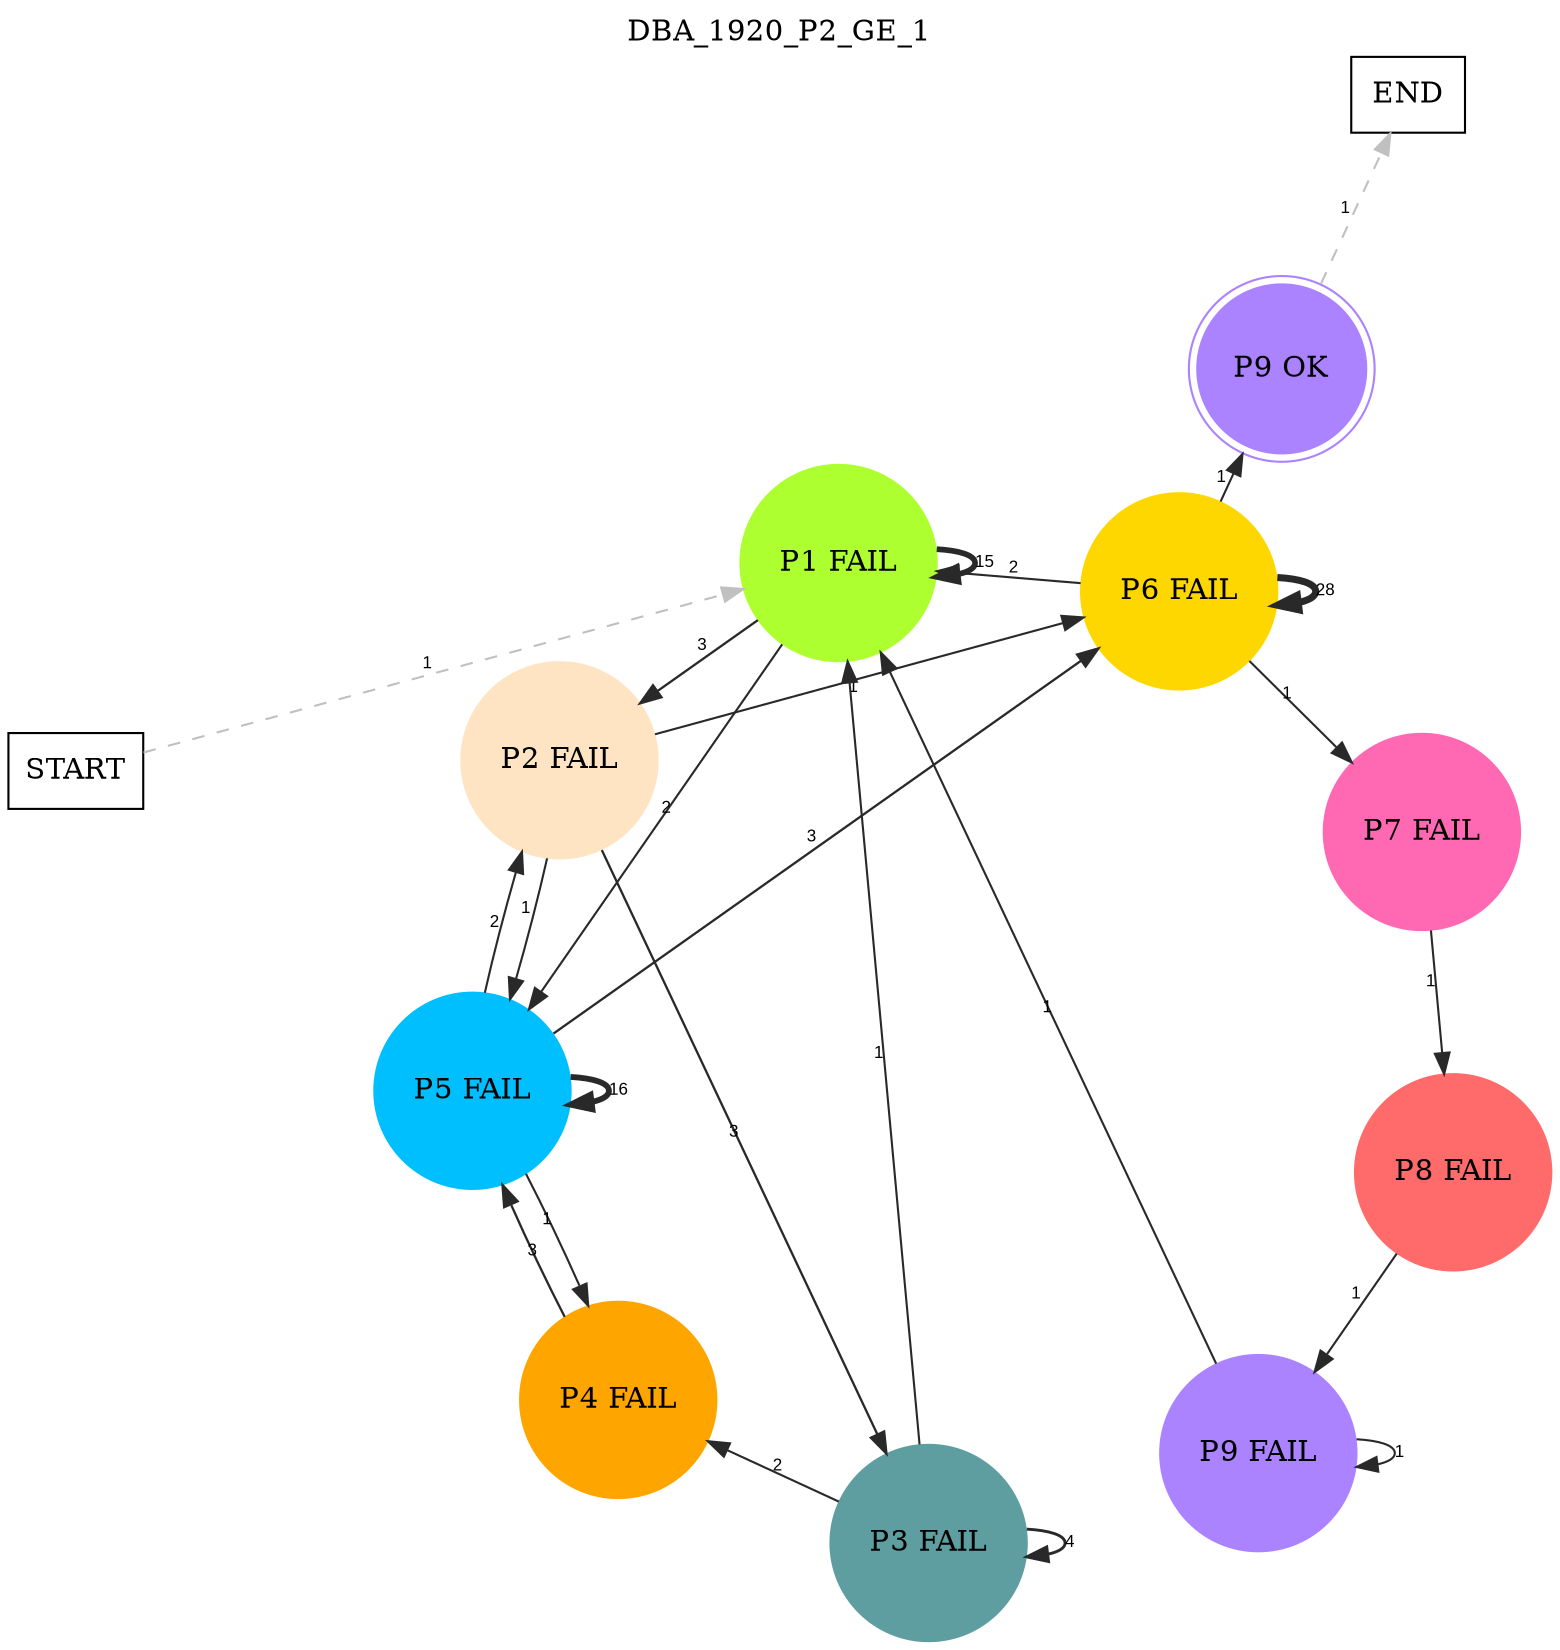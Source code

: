 digraph DBA_1920_P2_GE_1 {
	labelloc="t";
	label=DBA_1920_P2_GE_1;
	dpi = 150
	size="16,11!";
	margin = 0;
layout=circo;
"START" [shape=box, fillcolor=white, style=filled, color=black]
"P1 FAIL" [shape=circle, color=greenyellow, style=filled]
"P2 FAIL" [shape=circle, color=bisque, style=filled]
"P3 FAIL" [shape=circle, color=cadetblue, style=filled]
"P4 FAIL" [shape=circle, color=orange, style=filled]
"P5 FAIL" [shape=circle, color=deepskyblue, style=filled]
"P6 FAIL" [shape=circle, color=gold, style=filled]
"P7 FAIL" [shape=circle, color=hotpink, style=filled]
"P8 FAIL" [shape=circle, color=indianred1, style=filled]
"P9 FAIL" [shape=circle, color=mediumpurple1, style=filled]
"P9 OK" [shape=circle, color=mediumpurple1, peripheries=2, style=filled]
"END" [shape=box, fillcolor=white, style=filled, color=black]
"START" -> "P1 FAIL" [ style = dashed color=grey label ="1" labelfloat=false fontname="Arial" fontsize=8]

"P1 FAIL" -> "P1 FAIL" [ color=grey16 penwidth = "2.70805020110221"label ="15" labelfloat=false fontname="Arial" fontsize=8]

"P1 FAIL" -> "P2 FAIL" [ color=grey16 penwidth = "1.09861228866811"label ="3" labelfloat=false fontname="Arial" fontsize=8]

"P1 FAIL" -> "P5 FAIL" [ color=grey16 penwidth = "1"label ="2" labelfloat=false fontname="Arial" fontsize=8]

"P2 FAIL" -> "P3 FAIL" [ color=grey16 penwidth = "1.09861228866811"label ="3" labelfloat=false fontname="Arial" fontsize=8]

"P2 FAIL" -> "P5 FAIL" [ color=grey16 penwidth = "1"label ="1" labelfloat=false fontname="Arial" fontsize=8]

"P2 FAIL" -> "P6 FAIL" [ color=grey16 penwidth = "1"label ="1" labelfloat=false fontname="Arial" fontsize=8]

"P3 FAIL" -> "P1 FAIL" [ color=grey16 penwidth = "1"label ="1" labelfloat=false fontname="Arial" fontsize=8]

"P3 FAIL" -> "P3 FAIL" [ color=grey16 penwidth = "1.38629436111989"label ="4" labelfloat=false fontname="Arial" fontsize=8]

"P3 FAIL" -> "P4 FAIL" [ color=grey16 penwidth = "1"label ="2" labelfloat=false fontname="Arial" fontsize=8]

"P4 FAIL" -> "P5 FAIL" [ color=grey16 penwidth = "1.09861228866811"label ="3" labelfloat=false fontname="Arial" fontsize=8]

"P5 FAIL" -> "P2 FAIL" [ color=grey16 penwidth = "1"label ="2" labelfloat=false fontname="Arial" fontsize=8]

"P5 FAIL" -> "P4 FAIL" [ color=grey16 penwidth = "1"label ="1" labelfloat=false fontname="Arial" fontsize=8]

"P5 FAIL" -> "P5 FAIL" [ color=grey16 penwidth = "2.77258872223978"label ="16" labelfloat=false fontname="Arial" fontsize=8]

"P5 FAIL" -> "P6 FAIL" [ color=grey16 penwidth = "1.09861228866811"label ="3" labelfloat=false fontname="Arial" fontsize=8]

"P6 FAIL" -> "P1 FAIL" [ color=grey16 penwidth = "1"label ="2" labelfloat=false fontname="Arial" fontsize=8]

"P6 FAIL" -> "P6 FAIL" [ color=grey16 penwidth = "3.3322045101752"label ="28" labelfloat=false fontname="Arial" fontsize=8]

"P6 FAIL" -> "P7 FAIL" [ color=grey16 penwidth = "1"label ="1" labelfloat=false fontname="Arial" fontsize=8]

"P6 FAIL" -> "P9 OK" [ color=grey16 penwidth = "1"label ="1" labelfloat=false fontname="Arial" fontsize=8]

"P7 FAIL" -> "P8 FAIL" [ color=grey16 penwidth = "1"label ="1" labelfloat=false fontname="Arial" fontsize=8]

"P8 FAIL" -> "P9 FAIL" [ color=grey16 penwidth = "1"label ="1" labelfloat=false fontname="Arial" fontsize=8]

"P9 FAIL" -> "P1 FAIL" [ color=grey16 penwidth = "1"label ="1" labelfloat=false fontname="Arial" fontsize=8]

"P9 FAIL" -> "P9 FAIL" [ color=grey16 penwidth = "1"label ="1" labelfloat=false fontname="Arial" fontsize=8]

"P9 OK" -> "END" [ style = dashed color=grey label ="1" labelfloat=false fontname="Arial" fontsize=8]

}
